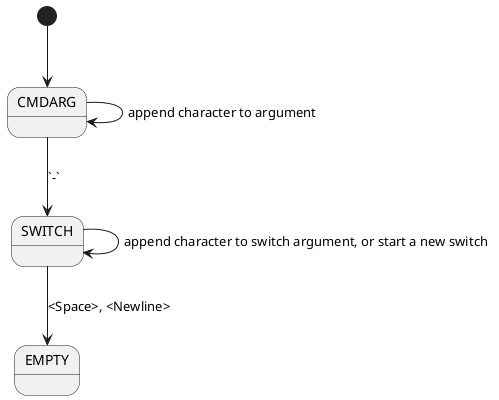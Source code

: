 @startuml
[*] --> CMDARG
CMDARG --> SWITCH : `-`
CMDARG --> CMDARG : append character to argument
SWITCH --> SWITCH : append character to switch argument, or start a new switch
SWITCH --> EMPTY : <Space>, <Newline>

@enduml
